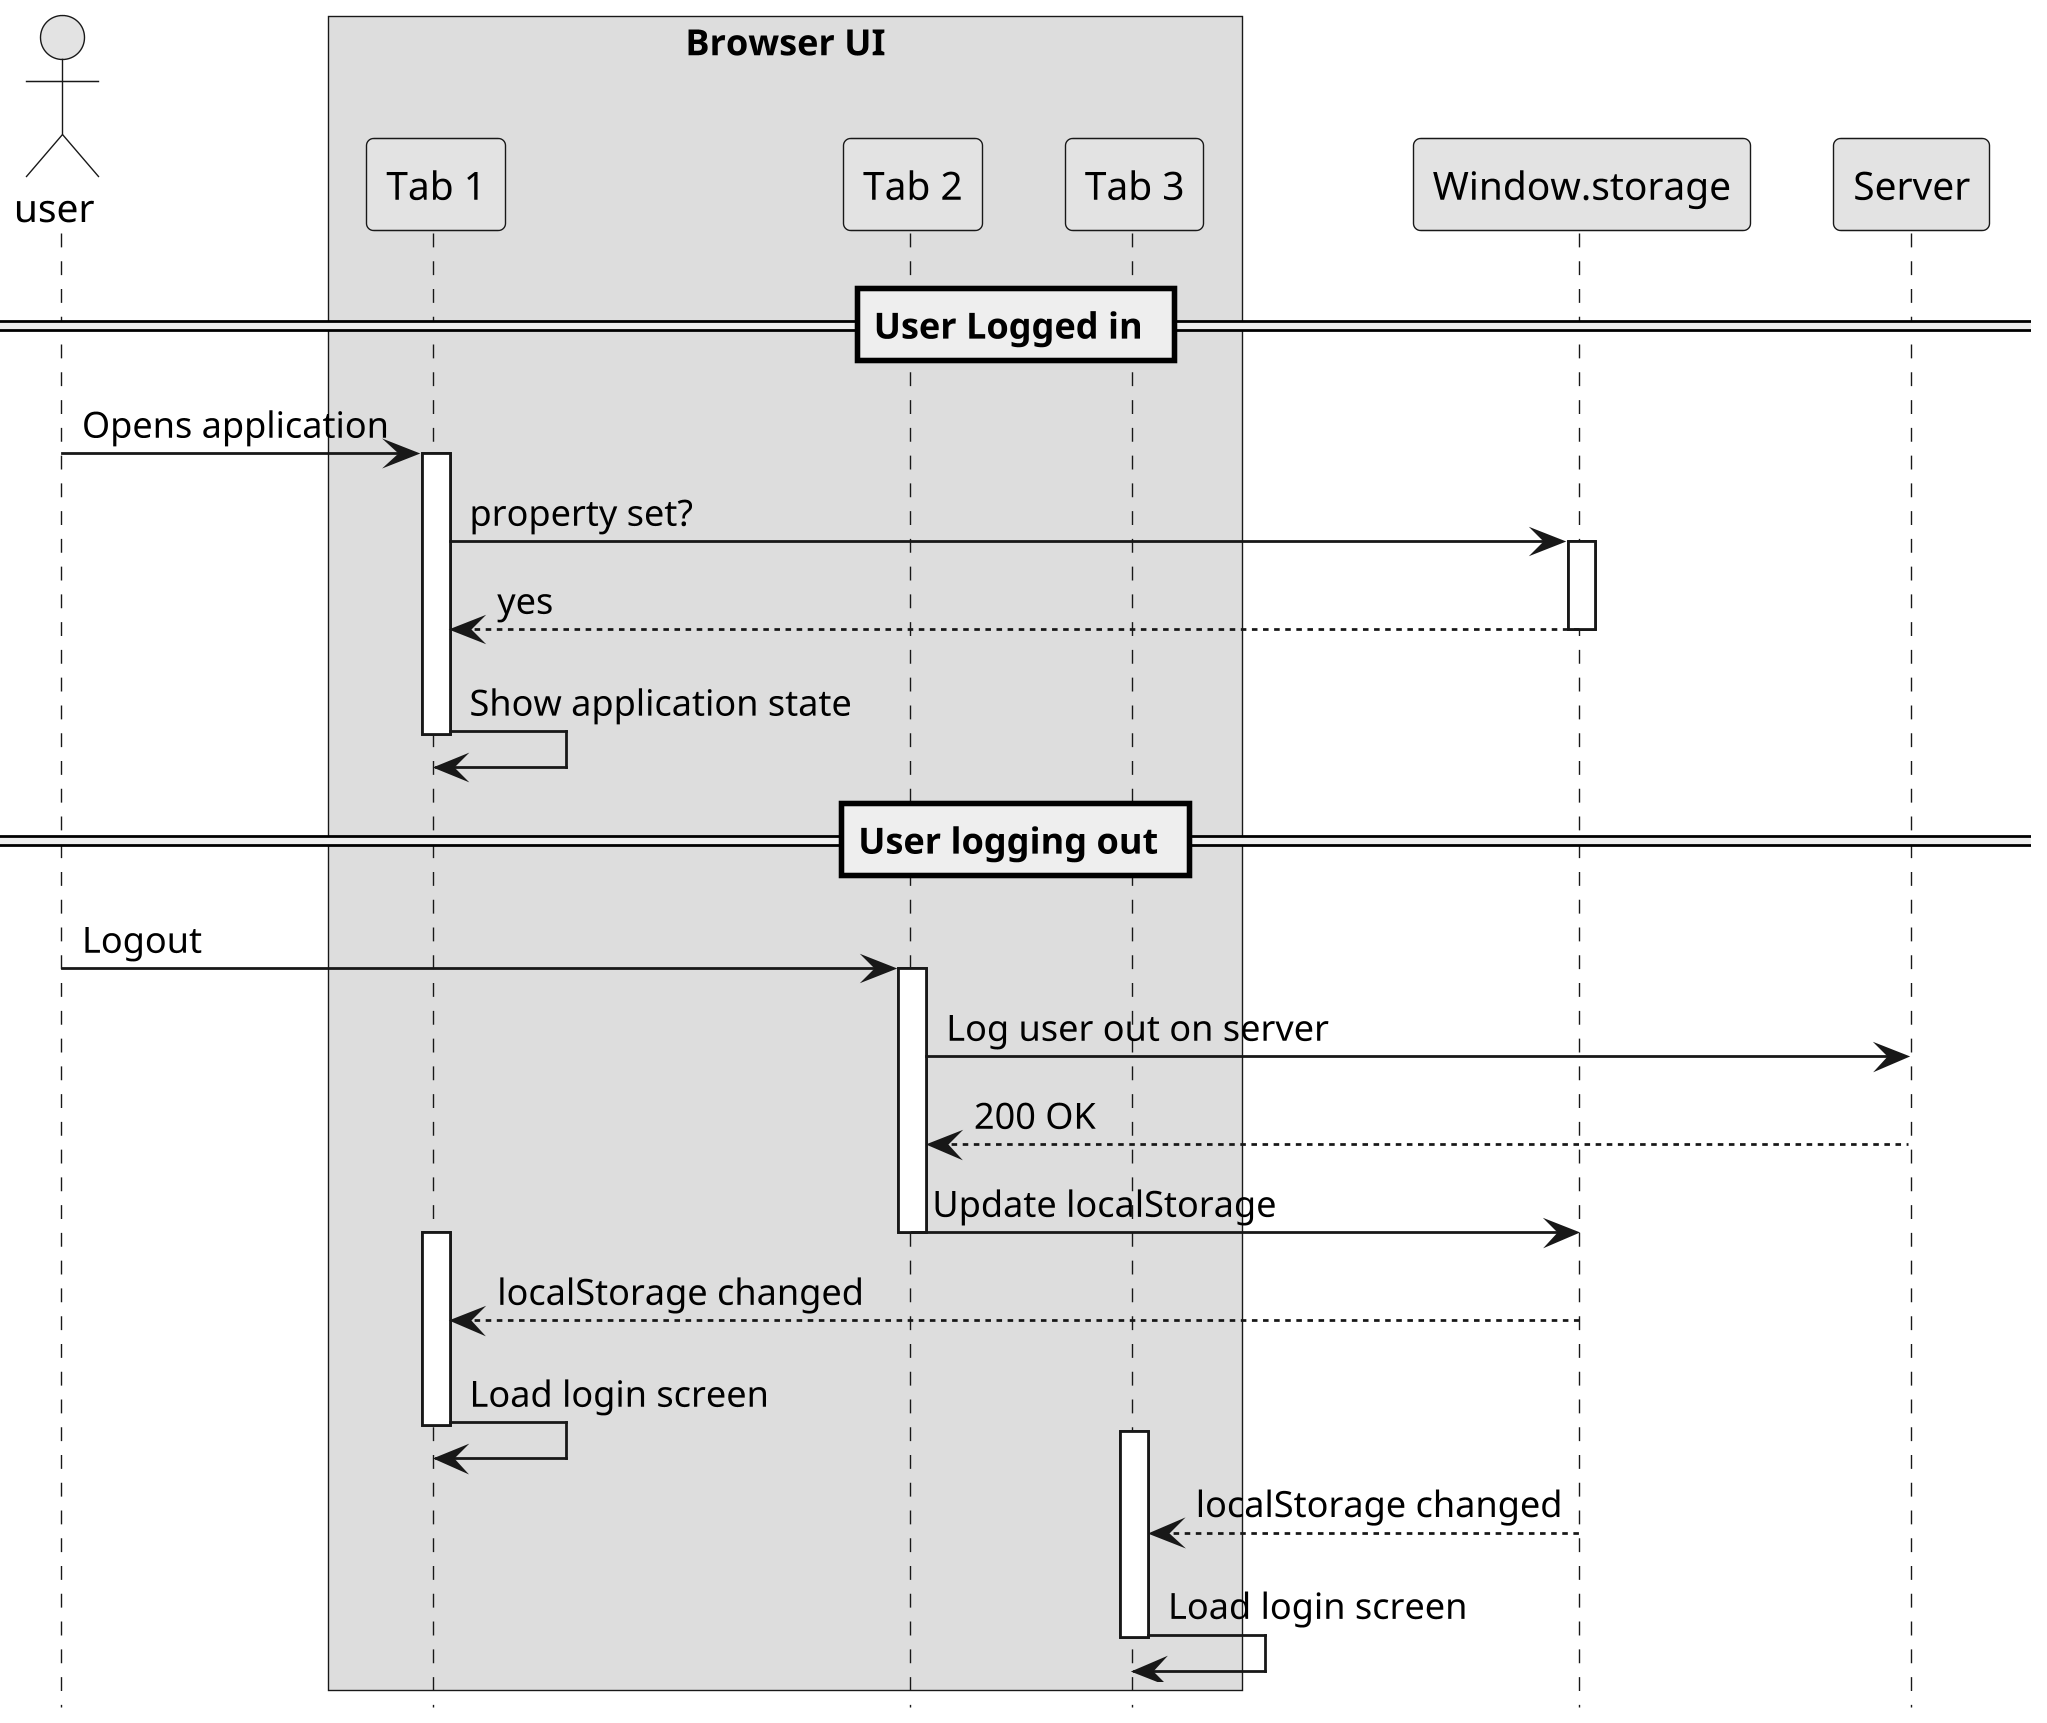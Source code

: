 @startuml

actor user

scale 2048 width
skinparam monochrome true
hide footbox
skinparam responseMessageBelowArrow true
skinparam ParticipantPadding 10

participant user as user
box "Browser UI"
participant Tab_1 as "Tab 1"
participant Tab_2 as "Tab 2"
participant Tab_3 as "Tab 3"
end box
participant storage as "Window.storage"
participant Server as Server

== User Logged in ==

user -> Tab_1: Opens application
activate Tab_1
Tab_1 -> storage: property set?
activate storage
storage --> Tab_1: yes
deactivate storage
Tab_1 -> Tab_1: Show application state
deactivate Tab_1

== User logging out ==

user -> Tab_2: Logout
activate Tab_2
Tab_2 -> Server: Log user out on server
Server --> Tab_2: 200 OK
Tab_2 -> storage:   Update localStorage
deactivate Tab_2

activate Tab_1
storage --> Tab_1: localStorage changed
Tab_1 -> Tab_1: Load login screen
deactivate Tab_1

activate Tab_3
storage --> Tab_3: localStorage changed
Tab_3 -> Tab_3: Load login screen
deactivate Tab_3

@enduml
